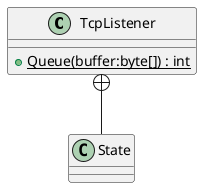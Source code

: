 @startuml
class TcpListener {
    + {static} Queue(buffer:byte[]) : int
}
class State {
}
TcpListener +-- State
@enduml
